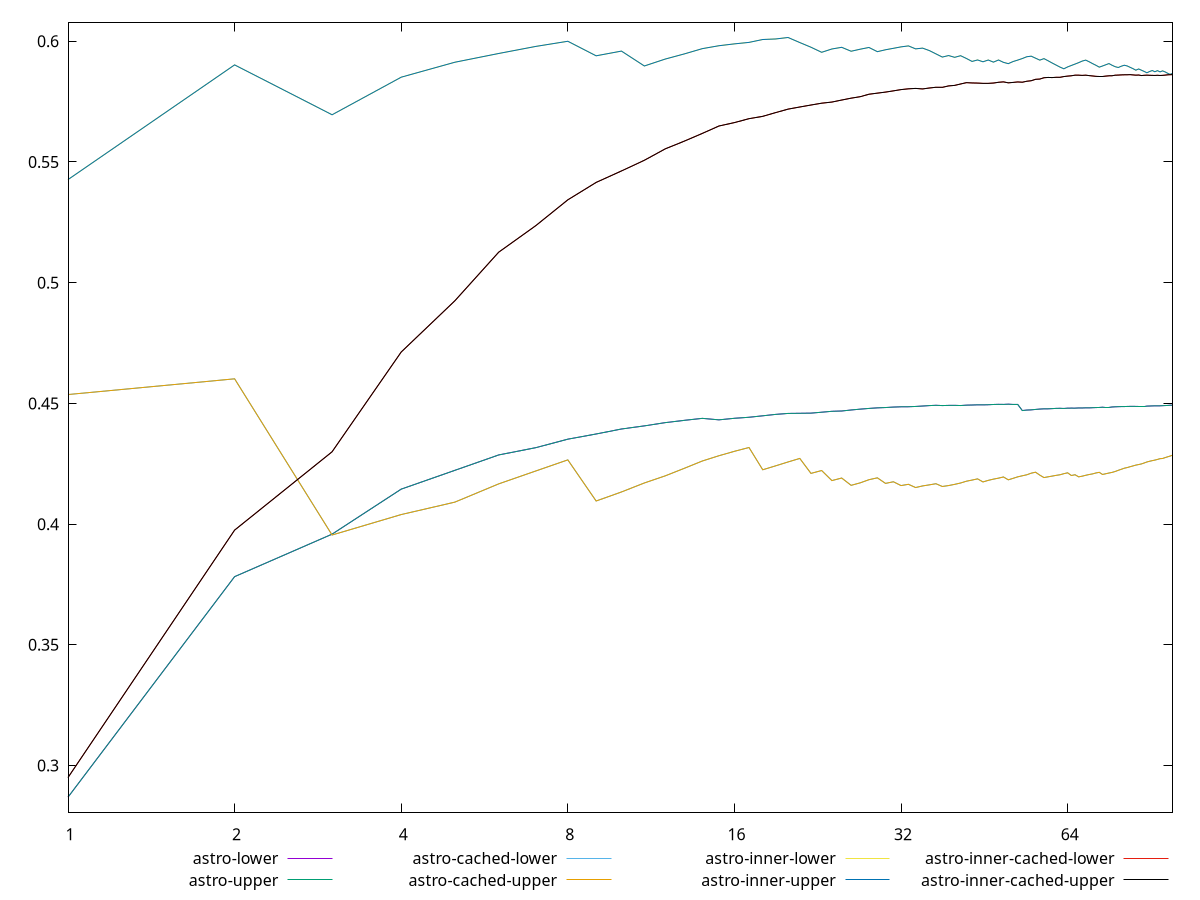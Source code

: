 reset

$astroLower <<EOF
0 0.31237744144749463
1 0.28691861495886356
2 0.37825341299862825
3 0.39585234574848793
4 0.4145026657160511
5 0.4222891023778681
6 0.4286583144473325
7 0.43166954116685896
8 0.4351931751339143
9 0.43733975346700116
10 0.4394053691155733
11 0.4406959454582548
12 0.4420439048176416
13 0.4430007682209714
14 0.44381409885527306
15 0.44319400362109834
16 0.4438379786655664
17 0.4442623921499797
18 0.4448688912084451
19 0.4454585053244567
20 0.4458509638365317
21 0.44591115894782013
22 0.44597509845213656
23 0.4463574682669047
24 0.4467332973205948
25 0.4468587911090023
26 0.44727831269731927
27 0.4476284001631416
28 0.4479221313155398
29 0.4481635917815322
30 0.44829425738683376
31 0.448481661404913
32 0.4486040057069536
33 0.44862419204806975
34 0.4487401965988141
35 0.44891175544079837
36 0.44909966306316684
37 0.44921889471307025
38 0.4491082369207255
39 0.4491815995890187
40 0.4491998579418768
41 0.4491201465209016
42 0.4492781603584633
43 0.449338780137808
44 0.44941964394780226
45 0.44939839311838475
46 0.4494561712518511
47 0.4495560684927574
48 0.44962180745855496
49 0.44958781030250583
50 0.4496852416190697
51 0.4495753050545062
52 0.4495722815751228
53 0.4470478448358246
54 0.4472444139165629
55 0.4473318659086608
56 0.4475059807441691
57 0.44765764510807815
58 0.4477590480672607
59 0.4477649421270053
60 0.4478416054590501
61 0.4479438365266286
62 0.44797357542804384
63 0.44790776510072616
64 0.44803452251515663
65 0.4480498114836055
66 0.44803832086116796
67 0.448121381859685
68 0.44811216559326744
69 0.4481747708535382
70 0.4481601661410329
71 0.44822441640008764
72 0.44828132582559216
73 0.44832410371644493
74 0.4484202506337169
75 0.4484683827823733
76 0.44846871515118786
77 0.44852615900958626
78 0.4485991794688643
79 0.4486514228901699
80 0.44868588778199264
81 0.448697206525486
82 0.44874180525190277
83 0.44877193885338085
84 0.44877946875465285
85 0.44875822020381995
86 0.4487320609461532
87 0.4487969337496196
88 0.4487972718045011
89 0.4488768029100287
90 0.4489183997198455
91 0.4489716960406972
92 0.4489970757973485
93 0.44900100726001585
94 0.44901193485645235
95 0.4490649611100219
96 0.4491114176353642
97 0.4491688785418758
98 0.4492387495305315
99 0.4492750343138599
EOF

$astroUpper <<EOF
0 0.31237744144749463
1 0.28691861495886356
2 0.37825341299862825
3 0.39585234574848793
4 0.4145026657160511
5 0.4222891023778681
6 0.4286583144473325
7 0.43166954116685896
8 0.4351931751339143
9 0.43733975346700116
10 0.4394053691155733
11 0.4406959454582548
12 0.4420439048176416
13 0.4430007682209714
14 0.44381409885527306
15 0.44319400362109834
16 0.4438379786655664
17 0.4442623921499797
18 0.4448688912084451
19 0.4454585053244567
20 0.4458509638365317
21 0.44591115894782013
22 0.44597509845213656
23 0.4463574682669047
24 0.4467332973205948
25 0.4468587911090023
26 0.44727831269731927
27 0.4476284001631416
28 0.4479221313155398
29 0.4481635917815322
30 0.44829425738683376
31 0.448481661404913
32 0.4486040057069536
33 0.44862419204806975
34 0.4487401965988141
35 0.44891175544079837
36 0.44909966306316684
37 0.44921889471307025
38 0.4491082369207255
39 0.4491815995890187
40 0.4491998579418768
41 0.4491201465209016
42 0.4492781603584633
43 0.449338780137808
44 0.44941964394780226
45 0.44939839311838475
46 0.4494561712518511
47 0.4495560684927574
48 0.44962180745855496
49 0.44958781030250583
50 0.4496852416190697
51 0.4495753050545062
52 0.4495722815751228
53 0.4470478448358246
54 0.4472444139165629
55 0.4473318659086608
56 0.4475059807441691
57 0.44765764510807815
58 0.4477590480672607
59 0.4477649421270053
60 0.4478416054590501
61 0.4479438365266286
62 0.44797357542804384
63 0.44790776510072616
64 0.44803452251515663
65 0.4480498114836055
66 0.44803832086116796
67 0.448121381859685
68 0.44811216559326744
69 0.4481747708535382
70 0.4481601661410329
71 0.44822441640008764
72 0.44828132582559216
73 0.44832410371644493
74 0.4484202506337169
75 0.4484683827823733
76 0.44846871515118786
77 0.44852615900958626
78 0.4485991794688643
79 0.4486514228901699
80 0.44868588778199264
81 0.448697206525486
82 0.44874180525190277
83 0.44877193885338085
84 0.44877946875465285
85 0.44875822020381995
86 0.4487320609461532
87 0.4487969337496196
88 0.4487972718045011
89 0.4488768029100287
90 0.4489183997198455
91 0.4489716960406972
92 0.4489970757973485
93 0.44900100726001585
94 0.44901193485645235
95 0.4490649611100219
96 0.4491114176353642
97 0.4491688785418758
98 0.4492387495305315
99 0.4492750343138599
EOF

$astroCachedLower <<EOF
0 0.4554323770949773
1 0.4536812796905121
2 0.4601879918573969
3 0.3954984433046128
4 0.4039720009258331
5 0.40911598151403217
6 0.41667054848230056
7 0.4220064155196355
8 0.4266153151428873
9 0.40958274166998576
10 0.4133230999243822
11 0.4170494641536841
12 0.42000439598342393
13 0.4231545080936578
14 0.42614941601026735
15 0.4283262101972094
16 0.43016161560221594
17 0.43173745922243667
18 0.4225171202669467
19 0.4241563869347073
20 0.4257509754125819
21 0.4272137083955524
22 0.4210165706655059
23 0.42220486853978645
24 0.4180364258294179
25 0.419095325947178
26 0.4160709567837119
27 0.4170972636669538
28 0.4183984222733723
29 0.4191762431946278
30 0.41687559601004903
31 0.41754784048220717
32 0.41597200287469094
33 0.4164954978732797
34 0.4151552111266523
35 0.4158232741105304
36 0.4162665381142284
37 0.41674179467204214
38 0.4155897449515478
39 0.4159754137770273
40 0.41647669001912907
41 0.4170371839947259
42 0.41777648297878883
43 0.4182446966748673
44 0.4187483122222675
45 0.41748001346778907
46 0.4181266915515365
47 0.41863796442656825
48 0.4190474509079044
49 0.4195374119580347
50 0.418350013018858
51 0.41896361970770823
52 0.41958472820305115
53 0.42002555498389493
54 0.42043994405087626
55 0.42110444259263774
56 0.4215076389521113
57 0.4202980338913588
58 0.41928011408354693
59 0.4195985918938875
60 0.4198941180427584
61 0.4201974289536674
62 0.42044923476934387
63 0.42089938757031764
64 0.42125559848744143
65 0.4201396163317384
66 0.4204588643965788
67 0.4195863067542214
68 0.41986429683341825
69 0.42023368247646975
70 0.42055219005113903
71 0.42081184576209
72 0.4211917109803808
73 0.42145636336310044
74 0.4205706765466408
75 0.4208697785343722
76 0.4211661146998885
77 0.4214334321100691
78 0.4218047891997227
79 0.4222880582576732
80 0.42271652551759337
81 0.42315656448102024
82 0.4234321771387321
83 0.4237832505061649
84 0.42411502387661115
85 0.42444724757192165
86 0.42468310486261807
87 0.4249358996017526
88 0.42533140267222697
89 0.42574464170773113
90 0.42604197254349524
91 0.42629357829630493
92 0.42652428970585954
93 0.42679959943719464
94 0.42711477391741426
95 0.4271850199882259
96 0.42755061041319725
97 0.42787182480125785
98 0.4281914588607143
99 0.42854581720580215
EOF

$astroCachedUpper <<EOF
0 0.4554323770949773
1 0.4536812796905121
2 0.4601879918573969
3 0.3954984433046128
4 0.4039720009258331
5 0.40911598151403217
6 0.41667054848230056
7 0.4220064155196355
8 0.4266153151428873
9 0.40958274166998576
10 0.4133230999243822
11 0.4170494641536841
12 0.42000439598342393
13 0.4231545080936578
14 0.42614941601026735
15 0.4283262101972094
16 0.43016161560221594
17 0.43173745922243667
18 0.4225171202669467
19 0.4241563869347073
20 0.4257509754125819
21 0.4272137083955524
22 0.4210165706655059
23 0.42220486853978645
24 0.4180364258294179
25 0.419095325947178
26 0.4160709567837119
27 0.4170972636669538
28 0.4183984222733723
29 0.4191762431946278
30 0.41687559601004903
31 0.41754784048220717
32 0.41597200287469094
33 0.4164954978732797
34 0.4151552111266523
35 0.4158232741105304
36 0.4162665381142284
37 0.41674179467204214
38 0.4155897449515478
39 0.4159754137770273
40 0.41647669001912907
41 0.4170371839947259
42 0.41777648297878883
43 0.4182446966748673
44 0.4187483122222675
45 0.41748001346778907
46 0.4181266915515365
47 0.41863796442656825
48 0.4190474509079044
49 0.4195374119580347
50 0.418350013018858
51 0.41896361970770823
52 0.41958472820305115
53 0.42002555498389493
54 0.42043994405087626
55 0.42110444259263774
56 0.4215076389521113
57 0.4202980338913588
58 0.41928011408354693
59 0.4195985918938875
60 0.4198941180427584
61 0.4201974289536674
62 0.42044923476934387
63 0.42089938757031764
64 0.42125559848744143
65 0.4201396163317384
66 0.4204588643965788
67 0.4195863067542214
68 0.41986429683341825
69 0.42023368247646975
70 0.42055219005113903
71 0.42081184576209
72 0.4211917109803808
73 0.42145636336310044
74 0.4205706765466408
75 0.4208697785343722
76 0.4211661146998885
77 0.4214334321100691
78 0.4218047891997227
79 0.4222880582576732
80 0.42271652551759337
81 0.42315656448102024
82 0.4234321771387321
83 0.4237832505061649
84 0.42411502387661115
85 0.42444724757192165
86 0.42468310486261807
87 0.4249358996017526
88 0.42533140267222697
89 0.42574464170773113
90 0.42604197254349524
91 0.42629357829630493
92 0.42652428970585954
93 0.42679959943719464
94 0.42711477391741426
95 0.4271850199882259
96 0.42755061041319725
97 0.42787182480125785
98 0.4281914588607143
99 0.42854581720580215
EOF

$astroInnerLower <<EOF
0 0.5667406939330587
1 0.5427155513318387
2 0.5902176352913865
3 0.5695582476820176
4 0.5851254152965236
5 0.5913127353066746
6 0.5949368254664386
7 0.5978620043453425
8 0.599998132594329
9 0.5939790074086713
10 0.5959305426545469
11 0.5897644275930503
12 0.5926328935654616
13 0.5947852421417085
14 0.5969480158247531
15 0.5981514882111616
16 0.598921837683423
17 0.5995348152290885
18 0.6007283746529122
19 0.6009536820204707
20 0.6015642631207851
21 0.5994673651634912
22 0.597530346429298
23 0.5954307231897733
24 0.5968037337272089
25 0.5974959440124058
26 0.5958684389430855
27 0.5967114723954291
28 0.5974317187929953
29 0.5956928003593472
30 0.596481474743752
31 0.5970806239902781
32 0.5976782403454639
33 0.5980807361864153
34 0.5968522967267264
35 0.5971633434782709
36 0.596141590522242
37 0.5947777901338531
38 0.5934537388770146
39 0.5940877734509938
40 0.5933453183645804
41 0.594020740312564
42 0.5928764984378352
43 0.5916477466005995
44 0.592255866362575
45 0.5915021923920306
46 0.5922343584479929
47 0.5913563512757389
48 0.5922476568394797
49 0.5912681494883276
50 0.5907307560201988
51 0.5916021794567956
52 0.5922028387374577
53 0.5928460071351275
54 0.5935952210431751
55 0.5938239668686478
56 0.5929958200368232
57 0.5921854119987938
58 0.592811813513501
59 0.5919220406840895
60 0.5909986533906827
61 0.5901437994684481
62 0.5892994923593108
63 0.5886021245857652
64 0.5893768653101633
65 0.5899759187666282
66 0.5905572280234179
67 0.5911428580103161
68 0.5917938099235943
69 0.592196636947394
70 0.5915033234396769
71 0.5907410582249869
72 0.590047299300954
73 0.5892832556865846
74 0.5897613547328422
75 0.5902637480486197
76 0.5907583500560031
77 0.5900552620777814
78 0.589467532256603
79 0.5891313746916113
80 0.5896606680182104
81 0.5900714537118286
82 0.5897759583381935
83 0.5892079541742533
84 0.5886571305420792
85 0.5880281915372758
86 0.5885267164029627
87 0.588014248154953
88 0.5874982704927506
89 0.586957438896372
90 0.5874700277097095
91 0.5878794236973915
92 0.5873803239219586
93 0.5878301805458207
94 0.5873218663270569
95 0.5877369536230734
96 0.5873104952904192
97 0.5867533678987731
98 0.5862875598676731
99 0.5867082711625626
EOF

$astroInnerUpper <<EOF
0 0.5667406939330587
1 0.5427155513318387
2 0.5902176352913865
3 0.5695582476820176
4 0.5851254152965236
5 0.5913127353066746
6 0.5949368254664386
7 0.5978620043453425
8 0.599998132594329
9 0.5939790074086713
10 0.5959305426545469
11 0.5897644275930503
12 0.5926328935654616
13 0.5947852421417085
14 0.5969480158247531
15 0.5981514882111616
16 0.598921837683423
17 0.5995348152290885
18 0.6007283746529122
19 0.6009536820204707
20 0.6015642631207851
21 0.5994673651634912
22 0.597530346429298
23 0.5954307231897733
24 0.5968037337272089
25 0.5974959440124058
26 0.5958684389430855
27 0.5967114723954291
28 0.5974317187929953
29 0.5956928003593472
30 0.596481474743752
31 0.5970806239902781
32 0.5976782403454639
33 0.5980807361864153
34 0.5968522967267264
35 0.5971633434782709
36 0.596141590522242
37 0.5947777901338531
38 0.5934537388770146
39 0.5940877734509938
40 0.5933453183645804
41 0.594020740312564
42 0.5928764984378352
43 0.5916477466005995
44 0.592255866362575
45 0.5915021923920306
46 0.5922343584479929
47 0.5913563512757389
48 0.5922476568394797
49 0.5912681494883276
50 0.5907307560201988
51 0.5916021794567956
52 0.5922028387374577
53 0.5928460071351275
54 0.5935952210431751
55 0.5938239668686478
56 0.5929958200368232
57 0.5921854119987938
58 0.592811813513501
59 0.5919220406840895
60 0.5909986533906827
61 0.5901437994684481
62 0.5892994923593108
63 0.5886021245857652
64 0.5893768653101633
65 0.5899759187666282
66 0.5905572280234179
67 0.5911428580103161
68 0.5917938099235943
69 0.592196636947394
70 0.5915033234396769
71 0.5907410582249869
72 0.590047299300954
73 0.5892832556865846
74 0.5897613547328422
75 0.5902637480486197
76 0.5907583500560031
77 0.5900552620777814
78 0.589467532256603
79 0.5891313746916113
80 0.5896606680182104
81 0.5900714537118286
82 0.5897759583381935
83 0.5892079541742533
84 0.5886571305420792
85 0.5880281915372758
86 0.5885267164029627
87 0.588014248154953
88 0.5874982704927506
89 0.586957438896372
90 0.5874700277097095
91 0.5878794236973915
92 0.5873803239219586
93 0.5878301805458207
94 0.5873218663270569
95 0.5877369536230734
96 0.5873104952904192
97 0.5867533678987731
98 0.5862875598676731
99 0.5867082711625626
EOF

$astroInnerCachedLower <<EOF
0 0.5045646788918318
1 0.2950516125777266
2 0.39752288102018885
3 0.42996782945665524
4 0.4712934011265058
5 0.492506514272986
6 0.5126354480836098
7 0.5236148903595267
8 0.5343237124295603
9 0.5415361899314639
10 0.5462898697529799
11 0.5507128712604742
12 0.5554455427954592
13 0.5586733057681732
14 0.5618379014942546
15 0.5649006049586448
16 0.5663149198691515
17 0.5679383598544495
18 0.5689048112964034
19 0.5704650403415098
20 0.571893725543501
21 0.5727745455774594
22 0.5735937115224551
23 0.5743498987849283
24 0.5748196902050341
25 0.5756567237308576
26 0.5764322607397284
27 0.5770418643468576
28 0.5780603249067799
29 0.5785162903839338
30 0.5789454611496264
31 0.5794574278461344
32 0.579978946144525
33 0.5803047162180281
34 0.580473369308789
35 0.5802566756999212
36 0.5806381898854628
37 0.5809472661419587
38 0.5809187558929727
39 0.5815079767688213
40 0.581725021249768
41 0.5823066034174579
42 0.5828570509126908
43 0.582733252037121
44 0.5826787336222382
45 0.5825653282385933
46 0.5825665061558793
47 0.5826953042815332
48 0.5830091080107331
49 0.5831806524161305
50 0.5827831398745675
51 0.5829568359414331
52 0.5831498551891588
53 0.5830360968790157
54 0.5834400740485409
55 0.5836530014721427
56 0.5842386291843427
57 0.5843443348739392
58 0.5848958983301195
59 0.585016235315338
60 0.5849599992944903
61 0.5850706954605226
62 0.5850735642978301
63 0.5853829071233584
64 0.5855685818716628
65 0.5857103369782308
66 0.5859544611531821
67 0.5859525542995869
68 0.5858654193806603
69 0.5859502284383186
70 0.5857727053740382
71 0.5856255403590315
72 0.5854689600401873
73 0.5854869016207681
74 0.5854861822268297
75 0.5855703328835483
76 0.5856946345680072
77 0.5857224095197138
78 0.5859414441156747
79 0.5859921961200781
80 0.5860748525409131
81 0.5861125299134072
82 0.5861284994841021
83 0.5861747552784163
84 0.5860636592203934
85 0.5859592939594908
86 0.5860151329909659
87 0.5857962306979286
88 0.5859045434091179
89 0.585958911954664
90 0.5859043082124578
91 0.5858733555552439
92 0.5858388455364204
93 0.5859119996396424
94 0.5858273500092321
95 0.585878960447414
96 0.5859748283376612
97 0.5861005156369942
98 0.5861535155315445
99 0.5861792227024245
EOF

$astroInnerCachedUpper <<EOF
0 0.5045646788918318
1 0.2950516125777266
2 0.39752288102018885
3 0.42996782945665524
4 0.4712934011265058
5 0.492506514272986
6 0.5126354480836098
7 0.5236148903595267
8 0.5343237124295603
9 0.5415361899314639
10 0.5462898697529799
11 0.5507128712604742
12 0.5554455427954592
13 0.5586733057681732
14 0.5618379014942546
15 0.5649006049586448
16 0.5663149198691515
17 0.5679383598544495
18 0.5689048112964034
19 0.5704650403415098
20 0.571893725543501
21 0.5727745455774594
22 0.5735937115224551
23 0.5743498987849283
24 0.5748196902050341
25 0.5756567237308576
26 0.5764322607397284
27 0.5770418643468576
28 0.5780603249067799
29 0.5785162903839338
30 0.5789454611496264
31 0.5794574278461344
32 0.579978946144525
33 0.5803047162180281
34 0.580473369308789
35 0.5802566756999212
36 0.5806381898854628
37 0.5809472661419587
38 0.5809187558929727
39 0.5815079767688213
40 0.581725021249768
41 0.5823066034174579
42 0.5828570509126908
43 0.582733252037121
44 0.5826787336222382
45 0.5825653282385933
46 0.5825665061558793
47 0.5826953042815332
48 0.5830091080107331
49 0.5831806524161305
50 0.5827831398745675
51 0.5829568359414331
52 0.5831498551891588
53 0.5830360968790157
54 0.5834400740485409
55 0.5836530014721427
56 0.5842386291843427
57 0.5843443348739392
58 0.5848958983301195
59 0.585016235315338
60 0.5849599992944903
61 0.5850706954605226
62 0.5850735642978301
63 0.5853829071233584
64 0.5855685818716628
65 0.5857103369782308
66 0.5859544611531821
67 0.5859525542995869
68 0.5858654193806603
69 0.5859502284383186
70 0.5857727053740382
71 0.5856255403590315
72 0.5854689600401873
73 0.5854869016207681
74 0.5854861822268297
75 0.5855703328835483
76 0.5856946345680072
77 0.5857224095197138
78 0.5859414441156747
79 0.5859921961200781
80 0.5860748525409131
81 0.5861125299134072
82 0.5861284994841021
83 0.5861747552784163
84 0.5860636592203934
85 0.5859592939594908
86 0.5860151329909659
87 0.5857962306979286
88 0.5859045434091179
89 0.585958911954664
90 0.5859043082124578
91 0.5858733555552439
92 0.5858388455364204
93 0.5859119996396424
94 0.5858273500092321
95 0.585878960447414
96 0.5859748283376612
97 0.5861005156369942
98 0.5861535155315445
99 0.5861792227024245
EOF

set key outside below
set xrange [1:99]
set yrange [0.28062570199562514:0.6078571760840236]
set trange [0.28062570199562514:0.6078571760840236]
set logscale x 2
set terminal svg size 640, 640 enhanced background rgb 'white'
set output "reports/report_00033_2021-03-01T14-23-16.841Z/meta/scoreEstimate/comparison/all_estimates.svg"

plot $astroLower title "astro-lower" with line, \
     $astroUpper title "astro-upper" with line, \
     $astroCachedLower title "astro-cached-lower" with line, \
     $astroCachedUpper title "astro-cached-upper" with line, \
     $astroInnerLower title "astro-inner-lower" with line, \
     $astroInnerUpper title "astro-inner-upper" with line, \
     $astroInnerCachedLower title "astro-inner-cached-lower" with line, \
     $astroInnerCachedUpper title "astro-inner-cached-upper" with line

reset
